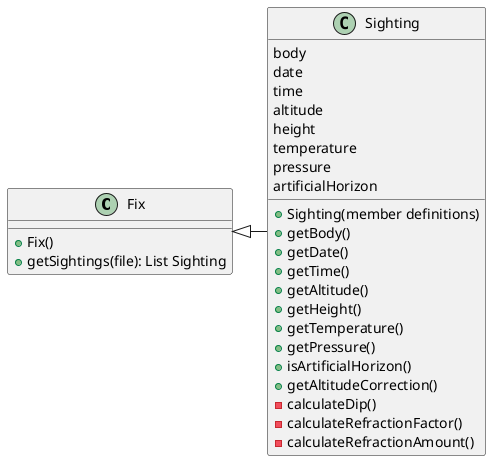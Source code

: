 @startuml

Fix <|- Sighting

class Sighting {
body
date
time
altitude
height
temperature
pressure
artificialHorizon
+Sighting(member definitions)
+getBody()
+getDate()
+getTime()
+getAltitude()
+getHeight()
+getTemperature()
+getPressure()
+isArtificialHorizon()
+getAltitudeCorrection()
-calculateDip()
-calculateRefractionFactor()
-calculateRefractionAmount()
}

class Fix {
+Fix()
+getSightings(file): List Sighting
}


@enduml